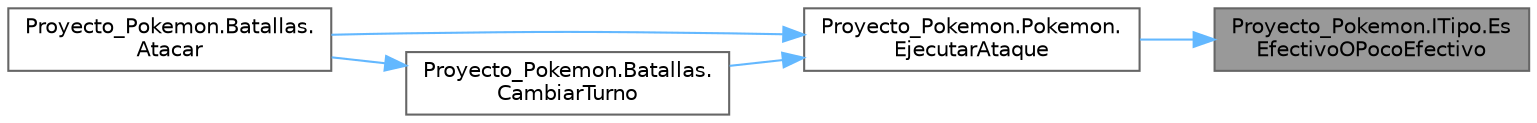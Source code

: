 digraph "Proyecto_Pokemon.ITipo.EsEfectivoOPocoEfectivo"
{
 // INTERACTIVE_SVG=YES
 // LATEX_PDF_SIZE
  bgcolor="transparent";
  edge [fontname=Helvetica,fontsize=10,labelfontname=Helvetica,labelfontsize=10];
  node [fontname=Helvetica,fontsize=10,shape=box,height=0.2,width=0.4];
  rankdir="RL";
  Node1 [id="Node000001",label="Proyecto_Pokemon.ITipo.Es\lEfectivoOPocoEfectivo",height=0.2,width=0.4,color="gray40", fillcolor="grey60", style="filled", fontcolor="black",tooltip="metodo que calcula si el tipo es efectivo o poco efectivo contra otro tipo de pokemon"];
  Node1 -> Node2 [id="edge1_Node000001_Node000002",dir="back",color="steelblue1",style="solid",tooltip=" "];
  Node2 [id="Node000002",label="Proyecto_Pokemon.Pokemon.\lEjecutarAtaque",height=0.2,width=0.4,color="grey40", fillcolor="white", style="filled",URL="$classProyecto__Pokemon_1_1Pokemon.html#a08dcb4c408ed4f18090ad0f4c0de2548",tooltip="metodo que ejecuta un ataque entre dos pokemones"];
  Node2 -> Node3 [id="edge2_Node000002_Node000003",dir="back",color="steelblue1",style="solid",tooltip=" "];
  Node3 [id="Node000003",label="Proyecto_Pokemon.Batallas.\lAtacar",height=0.2,width=0.4,color="grey40", fillcolor="white", style="filled",URL="$classProyecto__Pokemon_1_1Batallas.html#a4595705e2232c7b1631fd2679ab756a5",tooltip="Método para gestionar ataque."];
  Node2 -> Node4 [id="edge3_Node000002_Node000004",dir="back",color="steelblue1",style="solid",tooltip=" "];
  Node4 [id="Node000004",label="Proyecto_Pokemon.Batallas.\lCambiarTurno",height=0.2,width=0.4,color="grey40", fillcolor="white", style="filled",URL="$classProyecto__Pokemon_1_1Batallas.html#ad7c2487fe1cdea744b0d792e339cbb54",tooltip="En cambio de turno se chequea estado de batalla."];
  Node4 -> Node3 [id="edge4_Node000004_Node000003",dir="back",color="steelblue1",style="solid",tooltip=" "];
}
